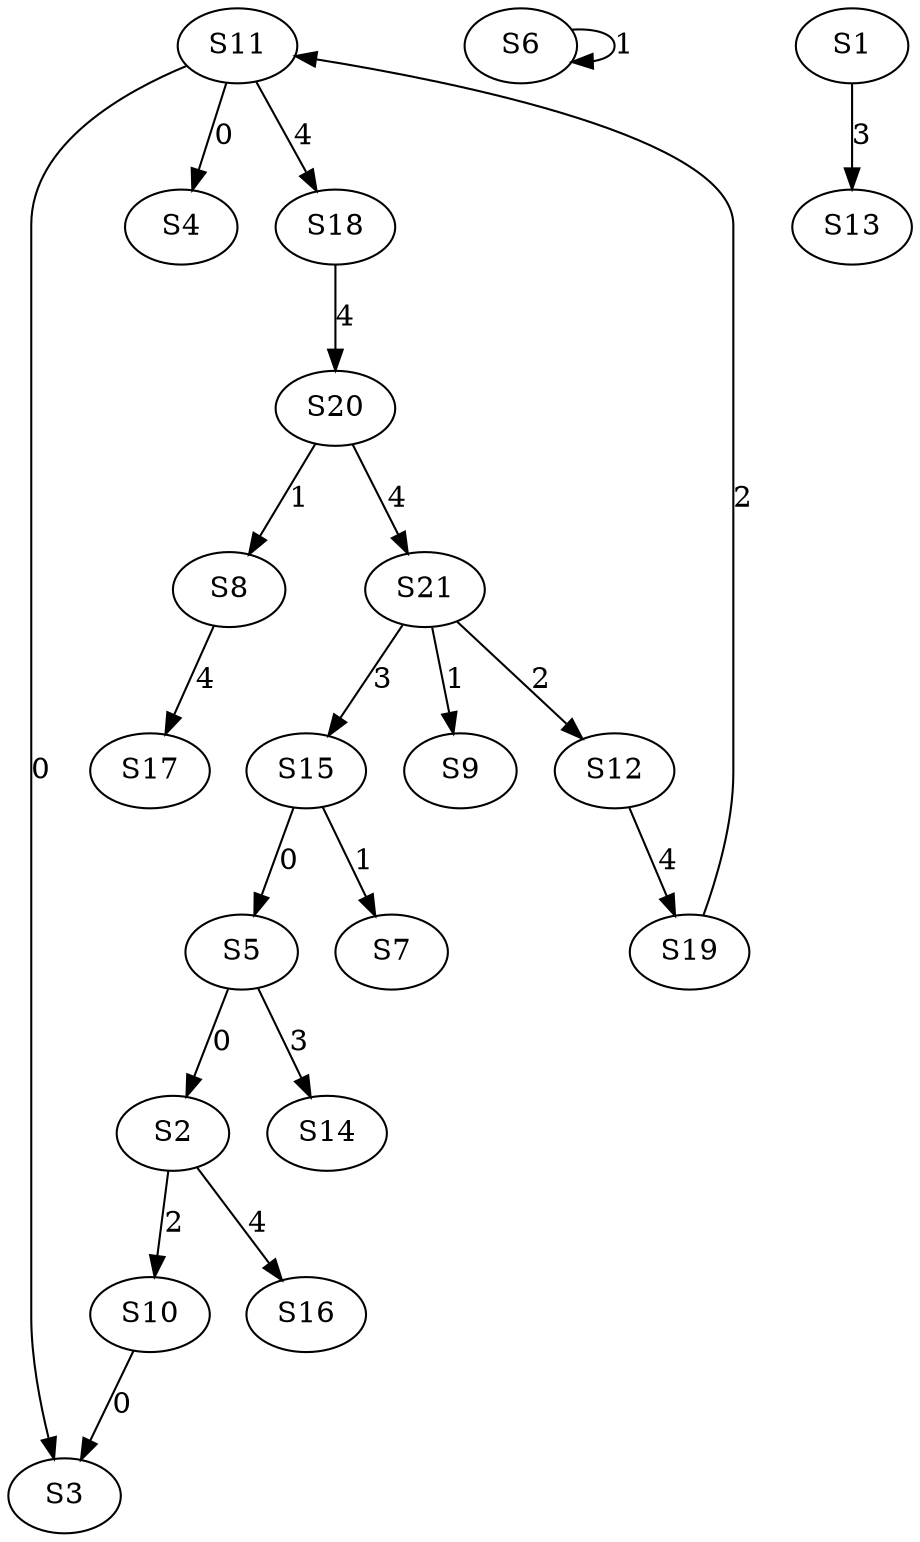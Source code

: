 strict digraph {
	S5 -> S2 [ label = 0 ];
	S10 -> S3 [ label = 0 ];
	S11 -> S4 [ label = 0 ];
	S15 -> S5 [ label = 0 ];
	S6 -> S6 [ label = 1 ];
	S15 -> S7 [ label = 1 ];
	S20 -> S8 [ label = 1 ];
	S21 -> S9 [ label = 1 ];
	S2 -> S10 [ label = 2 ];
	S19 -> S11 [ label = 2 ];
	S21 -> S12 [ label = 2 ];
	S1 -> S13 [ label = 3 ];
	S5 -> S14 [ label = 3 ];
	S21 -> S15 [ label = 3 ];
	S2 -> S16 [ label = 4 ];
	S8 -> S17 [ label = 4 ];
	S11 -> S18 [ label = 4 ];
	S12 -> S19 [ label = 4 ];
	S18 -> S20 [ label = 4 ];
	S20 -> S21 [ label = 4 ];
	S11 -> S3 [ label = 0 ];
}